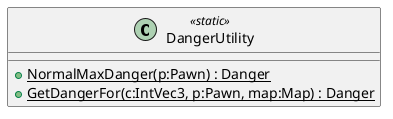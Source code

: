 @startuml
class DangerUtility <<static>> {
    + {static} NormalMaxDanger(p:Pawn) : Danger
    + {static} GetDangerFor(c:IntVec3, p:Pawn, map:Map) : Danger
}
@enduml
